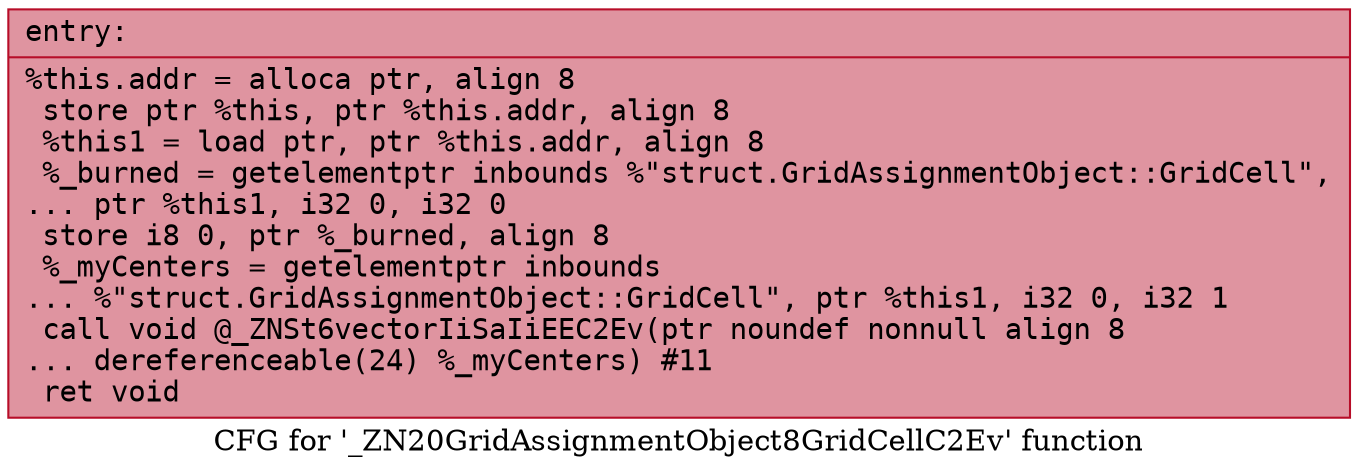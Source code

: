 digraph "CFG for '_ZN20GridAssignmentObject8GridCellC2Ev' function" {
	label="CFG for '_ZN20GridAssignmentObject8GridCellC2Ev' function";

	Node0x564619451770 [shape=record,color="#b70d28ff", style=filled, fillcolor="#b70d2870" fontname="Courier",label="{entry:\l|  %this.addr = alloca ptr, align 8\l  store ptr %this, ptr %this.addr, align 8\l  %this1 = load ptr, ptr %this.addr, align 8\l  %_burned = getelementptr inbounds %\"struct.GridAssignmentObject::GridCell\",\l... ptr %this1, i32 0, i32 0\l  store i8 0, ptr %_burned, align 8\l  %_myCenters = getelementptr inbounds\l... %\"struct.GridAssignmentObject::GridCell\", ptr %this1, i32 0, i32 1\l  call void @_ZNSt6vectorIiSaIiEEC2Ev(ptr noundef nonnull align 8\l... dereferenceable(24) %_myCenters) #11\l  ret void\l}"];
}
